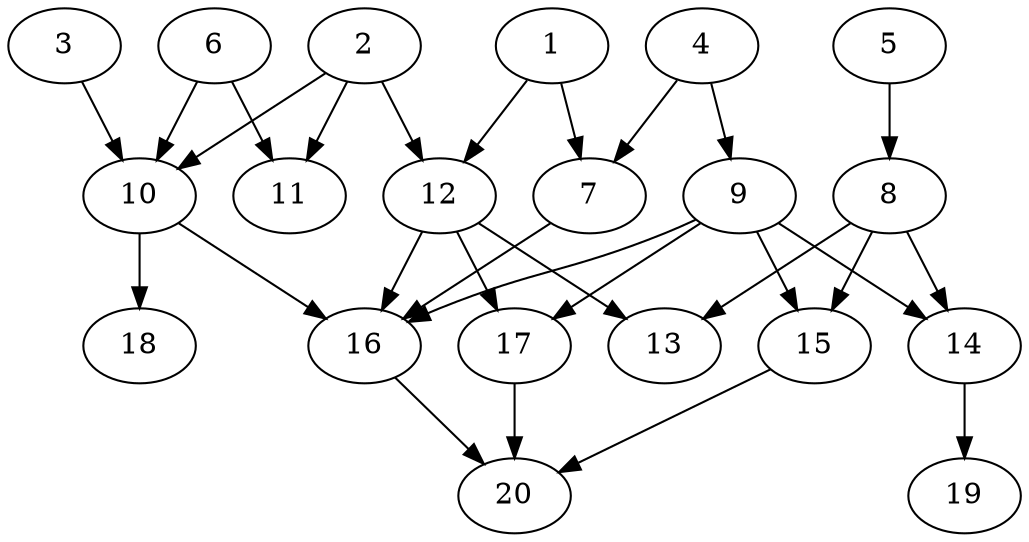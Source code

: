 // DAG automatically generated by daggen at Thu Oct  3 13:58:42 2019
// ./daggen --dot -n 20 --ccr 0.3 --fat 0.7 --regular 0.7 --density 0.6 --mindata 5242880 --maxdata 52428800 
digraph G {
  1 [size="26494293", alpha="0.17", expect_size="7948288"] 
  1 -> 7 [size ="7948288"]
  1 -> 12 [size ="7948288"]
  2 [size="162225493", alpha="0.00", expect_size="48667648"] 
  2 -> 10 [size ="48667648"]
  2 -> 11 [size ="48667648"]
  2 -> 12 [size ="48667648"]
  3 [size="79639893", alpha="0.10", expect_size="23891968"] 
  3 -> 10 [size ="23891968"]
  4 [size="88453120", alpha="0.14", expect_size="26535936"] 
  4 -> 7 [size ="26535936"]
  4 -> 9 [size ="26535936"]
  5 [size="53302613", alpha="0.11", expect_size="15990784"] 
  5 -> 8 [size ="15990784"]
  6 [size="56965120", alpha="0.12", expect_size="17089536"] 
  6 -> 10 [size ="17089536"]
  6 -> 11 [size ="17089536"]
  7 [size="83165867", alpha="0.01", expect_size="24949760"] 
  7 -> 16 [size ="24949760"]
  8 [size="153780907", alpha="0.05", expect_size="46134272"] 
  8 -> 13 [size ="46134272"]
  8 -> 14 [size ="46134272"]
  8 -> 15 [size ="46134272"]
  9 [size="127047680", alpha="0.05", expect_size="38114304"] 
  9 -> 14 [size ="38114304"]
  9 -> 15 [size ="38114304"]
  9 -> 16 [size ="38114304"]
  9 -> 17 [size ="38114304"]
  10 [size="148145493", alpha="0.08", expect_size="44443648"] 
  10 -> 16 [size ="44443648"]
  10 -> 18 [size ="44443648"]
  11 [size="99952640", alpha="0.07", expect_size="29985792"] 
  12 [size="73567573", alpha="0.15", expect_size="22070272"] 
  12 -> 13 [size ="22070272"]
  12 -> 16 [size ="22070272"]
  12 -> 17 [size ="22070272"]
  13 [size="76950187", alpha="0.19", expect_size="23085056"] 
  14 [size="155374933", alpha="0.15", expect_size="46612480"] 
  14 -> 19 [size ="46612480"]
  15 [size="107765760", alpha="0.05", expect_size="32329728"] 
  15 -> 20 [size ="32329728"]
  16 [size="38027947", alpha="0.11", expect_size="11408384"] 
  16 -> 20 [size ="11408384"]
  17 [size="134400000", alpha="0.00", expect_size="40320000"] 
  17 -> 20 [size ="40320000"]
  18 [size="140346027", alpha="0.02", expect_size="42103808"] 
  19 [size="18981547", alpha="0.10", expect_size="5694464"] 
  20 [size="60986027", alpha="0.04", expect_size="18295808"] 
}
